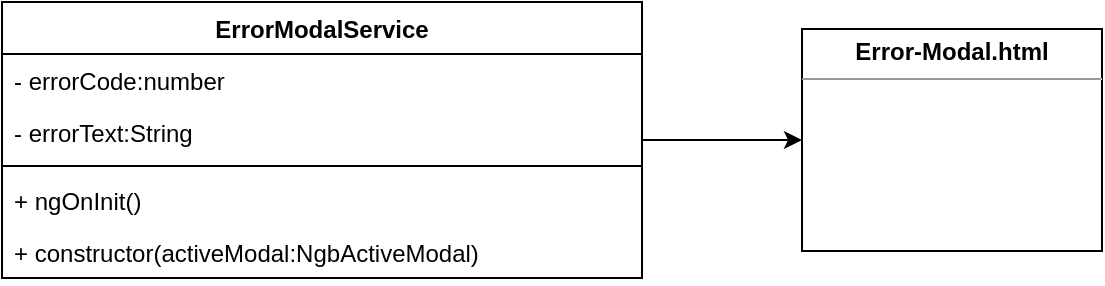 <mxfile version="10.6.0" type="device"><diagram id="3f4_l42NwWwEQtSrVxs4" name="Page-1"><mxGraphModel dx="1394" dy="747" grid="1" gridSize="10" guides="1" tooltips="1" connect="1" arrows="1" fold="1" page="1" pageScale="1" pageWidth="827" pageHeight="1169" math="0" shadow="0"><root><mxCell id="0"/><mxCell id="1" parent="0"/><mxCell id="tPFG6JjZOhJDpR0F36QR-25" value="" style="edgeStyle=orthogonalEdgeStyle;rounded=0;orthogonalLoop=1;jettySize=auto;html=1;" edge="1" parent="1" source="tPFG6JjZOhJDpR0F36QR-26"><mxGeometry relative="1" as="geometry"><mxPoint x="550" y="428" as="targetPoint"/></mxGeometry></mxCell><mxCell id="tPFG6JjZOhJDpR0F36QR-26" value="ErrorModalService" style="swimlane;fontStyle=1;align=center;verticalAlign=top;childLayout=stackLayout;horizontal=1;startSize=26;horizontalStack=0;resizeParent=1;resizeParentMax=0;resizeLast=0;collapsible=1;marginBottom=0;" vertex="1" parent="1"><mxGeometry x="150" y="359" width="320" height="138" as="geometry"/></mxCell><mxCell id="tPFG6JjZOhJDpR0F36QR-27" value="- errorCode:number&#10;&#10;" style="text;strokeColor=none;fillColor=none;align=left;verticalAlign=top;spacingLeft=4;spacingRight=4;overflow=hidden;rotatable=0;points=[[0,0.5],[1,0.5]];portConstraint=eastwest;" vertex="1" parent="tPFG6JjZOhJDpR0F36QR-26"><mxGeometry y="26" width="320" height="26" as="geometry"/></mxCell><mxCell id="tPFG6JjZOhJDpR0F36QR-28" value="- errorText:String&#10;&#10;" style="text;strokeColor=none;fillColor=none;align=left;verticalAlign=top;spacingLeft=4;spacingRight=4;overflow=hidden;rotatable=0;points=[[0,0.5],[1,0.5]];portConstraint=eastwest;" vertex="1" parent="tPFG6JjZOhJDpR0F36QR-26"><mxGeometry y="52" width="320" height="26" as="geometry"/></mxCell><mxCell id="tPFG6JjZOhJDpR0F36QR-29" value="" style="line;strokeWidth=1;fillColor=none;align=left;verticalAlign=middle;spacingTop=-1;spacingLeft=3;spacingRight=3;rotatable=0;labelPosition=right;points=[];portConstraint=eastwest;" vertex="1" parent="tPFG6JjZOhJDpR0F36QR-26"><mxGeometry y="78" width="320" height="8" as="geometry"/></mxCell><mxCell id="tPFG6JjZOhJDpR0F36QR-30" value="+ ngOnInit()" style="text;strokeColor=none;fillColor=none;align=left;verticalAlign=top;spacingLeft=4;spacingRight=4;overflow=hidden;rotatable=0;points=[[0,0.5],[1,0.5]];portConstraint=eastwest;" vertex="1" parent="tPFG6JjZOhJDpR0F36QR-26"><mxGeometry y="86" width="320" height="26" as="geometry"/></mxCell><mxCell id="tPFG6JjZOhJDpR0F36QR-31" value="+ constructor(activeModal:NgbActiveModal)&#10;" style="text;strokeColor=none;fillColor=none;align=left;verticalAlign=top;spacingLeft=4;spacingRight=4;overflow=hidden;rotatable=0;points=[[0,0.5],[1,0.5]];portConstraint=eastwest;" vertex="1" parent="tPFG6JjZOhJDpR0F36QR-26"><mxGeometry y="112" width="320" height="26" as="geometry"/></mxCell><mxCell id="tPFG6JjZOhJDpR0F36QR-32" value="&lt;p style=&quot;margin: 0px ; margin-top: 4px ; text-align: center&quot;&gt;&lt;b&gt;Error-Modal.html&lt;/b&gt;&lt;/p&gt;&lt;hr size=&quot;1&quot;&gt;&lt;p style=&quot;margin: 0px ; margin-left: 4px&quot;&gt;&lt;/p&gt;&lt;p style=&quot;margin: 0px ; margin-left: 4px&quot;&gt;&lt;br&gt;&lt;/p&gt;" style="verticalAlign=top;align=left;overflow=fill;fontSize=12;fontFamily=Helvetica;html=1;" vertex="1" parent="1"><mxGeometry x="550" y="372.5" width="150" height="111" as="geometry"/></mxCell></root></mxGraphModel></diagram></mxfile>